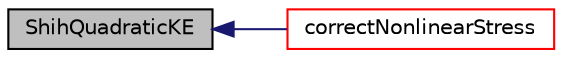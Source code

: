 digraph "ShihQuadraticKE"
{
  bgcolor="transparent";
  edge [fontname="Helvetica",fontsize="10",labelfontname="Helvetica",labelfontsize="10"];
  node [fontname="Helvetica",fontsize="10",shape=record];
  rankdir="LR";
  Node1 [label="ShihQuadraticKE",height=0.2,width=0.4,color="black", fillcolor="grey75", style="filled", fontcolor="black"];
  Node1 -> Node2 [dir="back",color="midnightblue",fontsize="10",style="solid",fontname="Helvetica"];
  Node2 [label="correctNonlinearStress",height=0.2,width=0.4,color="red",URL="$a02294.html#aaeceed08f8e5aa404ea620bbed333cf2"];
}
